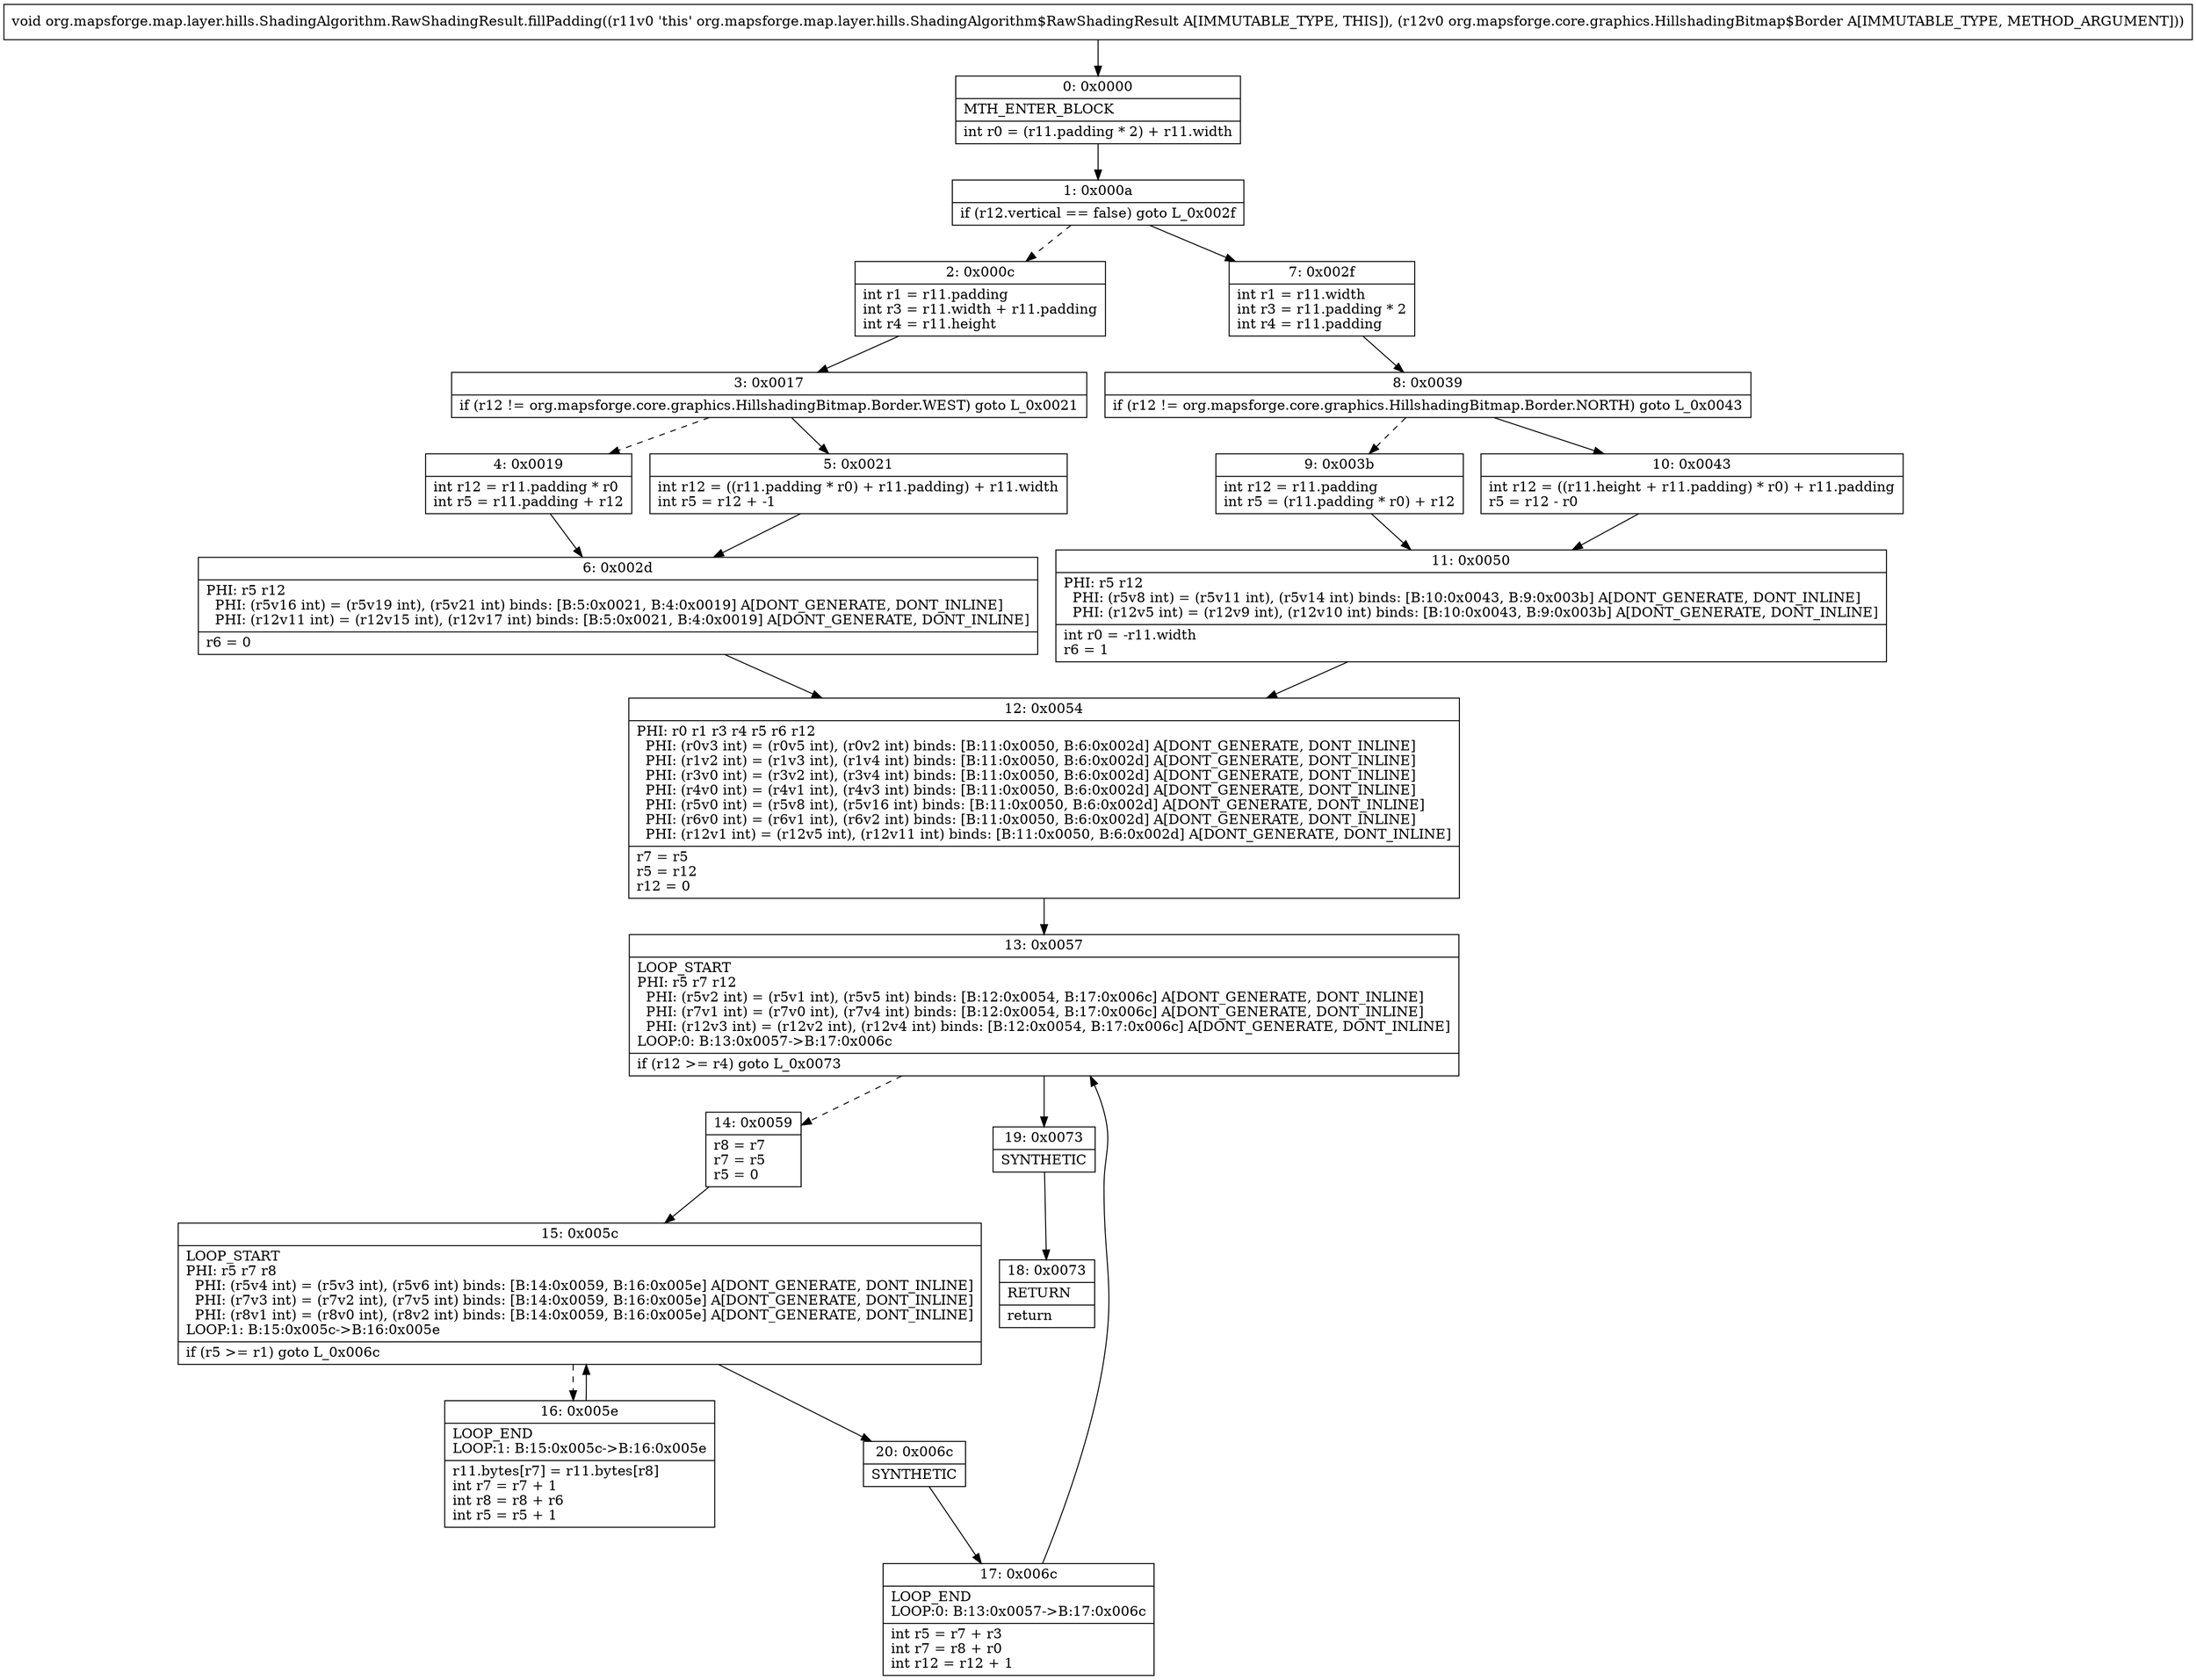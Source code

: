 digraph "CFG fororg.mapsforge.map.layer.hills.ShadingAlgorithm.RawShadingResult.fillPadding(Lorg\/mapsforge\/core\/graphics\/HillshadingBitmap$Border;)V" {
Node_0 [shape=record,label="{0\:\ 0x0000|MTH_ENTER_BLOCK\l|int r0 = (r11.padding * 2) + r11.width\l}"];
Node_1 [shape=record,label="{1\:\ 0x000a|if (r12.vertical == false) goto L_0x002f\l}"];
Node_2 [shape=record,label="{2\:\ 0x000c|int r1 = r11.padding\lint r3 = r11.width + r11.padding\lint r4 = r11.height\l}"];
Node_3 [shape=record,label="{3\:\ 0x0017|if (r12 != org.mapsforge.core.graphics.HillshadingBitmap.Border.WEST) goto L_0x0021\l}"];
Node_4 [shape=record,label="{4\:\ 0x0019|int r12 = r11.padding * r0\lint r5 = r11.padding + r12\l}"];
Node_5 [shape=record,label="{5\:\ 0x0021|int r12 = ((r11.padding * r0) + r11.padding) + r11.width\lint r5 = r12 + \-1\l}"];
Node_6 [shape=record,label="{6\:\ 0x002d|PHI: r5 r12 \l  PHI: (r5v16 int) = (r5v19 int), (r5v21 int) binds: [B:5:0x0021, B:4:0x0019] A[DONT_GENERATE, DONT_INLINE]\l  PHI: (r12v11 int) = (r12v15 int), (r12v17 int) binds: [B:5:0x0021, B:4:0x0019] A[DONT_GENERATE, DONT_INLINE]\l|r6 = 0\l}"];
Node_7 [shape=record,label="{7\:\ 0x002f|int r1 = r11.width\lint r3 = r11.padding * 2\lint r4 = r11.padding\l}"];
Node_8 [shape=record,label="{8\:\ 0x0039|if (r12 != org.mapsforge.core.graphics.HillshadingBitmap.Border.NORTH) goto L_0x0043\l}"];
Node_9 [shape=record,label="{9\:\ 0x003b|int r12 = r11.padding\lint r5 = (r11.padding * r0) + r12\l}"];
Node_10 [shape=record,label="{10\:\ 0x0043|int r12 = ((r11.height + r11.padding) * r0) + r11.padding\lr5 = r12 \- r0\l}"];
Node_11 [shape=record,label="{11\:\ 0x0050|PHI: r5 r12 \l  PHI: (r5v8 int) = (r5v11 int), (r5v14 int) binds: [B:10:0x0043, B:9:0x003b] A[DONT_GENERATE, DONT_INLINE]\l  PHI: (r12v5 int) = (r12v9 int), (r12v10 int) binds: [B:10:0x0043, B:9:0x003b] A[DONT_GENERATE, DONT_INLINE]\l|int r0 = \-r11.width\lr6 = 1\l}"];
Node_12 [shape=record,label="{12\:\ 0x0054|PHI: r0 r1 r3 r4 r5 r6 r12 \l  PHI: (r0v3 int) = (r0v5 int), (r0v2 int) binds: [B:11:0x0050, B:6:0x002d] A[DONT_GENERATE, DONT_INLINE]\l  PHI: (r1v2 int) = (r1v3 int), (r1v4 int) binds: [B:11:0x0050, B:6:0x002d] A[DONT_GENERATE, DONT_INLINE]\l  PHI: (r3v0 int) = (r3v2 int), (r3v4 int) binds: [B:11:0x0050, B:6:0x002d] A[DONT_GENERATE, DONT_INLINE]\l  PHI: (r4v0 int) = (r4v1 int), (r4v3 int) binds: [B:11:0x0050, B:6:0x002d] A[DONT_GENERATE, DONT_INLINE]\l  PHI: (r5v0 int) = (r5v8 int), (r5v16 int) binds: [B:11:0x0050, B:6:0x002d] A[DONT_GENERATE, DONT_INLINE]\l  PHI: (r6v0 int) = (r6v1 int), (r6v2 int) binds: [B:11:0x0050, B:6:0x002d] A[DONT_GENERATE, DONT_INLINE]\l  PHI: (r12v1 int) = (r12v5 int), (r12v11 int) binds: [B:11:0x0050, B:6:0x002d] A[DONT_GENERATE, DONT_INLINE]\l|r7 = r5\lr5 = r12\lr12 = 0\l}"];
Node_13 [shape=record,label="{13\:\ 0x0057|LOOP_START\lPHI: r5 r7 r12 \l  PHI: (r5v2 int) = (r5v1 int), (r5v5 int) binds: [B:12:0x0054, B:17:0x006c] A[DONT_GENERATE, DONT_INLINE]\l  PHI: (r7v1 int) = (r7v0 int), (r7v4 int) binds: [B:12:0x0054, B:17:0x006c] A[DONT_GENERATE, DONT_INLINE]\l  PHI: (r12v3 int) = (r12v2 int), (r12v4 int) binds: [B:12:0x0054, B:17:0x006c] A[DONT_GENERATE, DONT_INLINE]\lLOOP:0: B:13:0x0057\-\>B:17:0x006c\l|if (r12 \>= r4) goto L_0x0073\l}"];
Node_14 [shape=record,label="{14\:\ 0x0059|r8 = r7\lr7 = r5\lr5 = 0\l}"];
Node_15 [shape=record,label="{15\:\ 0x005c|LOOP_START\lPHI: r5 r7 r8 \l  PHI: (r5v4 int) = (r5v3 int), (r5v6 int) binds: [B:14:0x0059, B:16:0x005e] A[DONT_GENERATE, DONT_INLINE]\l  PHI: (r7v3 int) = (r7v2 int), (r7v5 int) binds: [B:14:0x0059, B:16:0x005e] A[DONT_GENERATE, DONT_INLINE]\l  PHI: (r8v1 int) = (r8v0 int), (r8v2 int) binds: [B:14:0x0059, B:16:0x005e] A[DONT_GENERATE, DONT_INLINE]\lLOOP:1: B:15:0x005c\-\>B:16:0x005e\l|if (r5 \>= r1) goto L_0x006c\l}"];
Node_16 [shape=record,label="{16\:\ 0x005e|LOOP_END\lLOOP:1: B:15:0x005c\-\>B:16:0x005e\l|r11.bytes[r7] = r11.bytes[r8]\lint r7 = r7 + 1\lint r8 = r8 + r6\lint r5 = r5 + 1\l}"];
Node_17 [shape=record,label="{17\:\ 0x006c|LOOP_END\lLOOP:0: B:13:0x0057\-\>B:17:0x006c\l|int r5 = r7 + r3\lint r7 = r8 + r0\lint r12 = r12 + 1\l}"];
Node_18 [shape=record,label="{18\:\ 0x0073|RETURN\l|return\l}"];
Node_19 [shape=record,label="{19\:\ 0x0073|SYNTHETIC\l}"];
Node_20 [shape=record,label="{20\:\ 0x006c|SYNTHETIC\l}"];
MethodNode[shape=record,label="{void org.mapsforge.map.layer.hills.ShadingAlgorithm.RawShadingResult.fillPadding((r11v0 'this' org.mapsforge.map.layer.hills.ShadingAlgorithm$RawShadingResult A[IMMUTABLE_TYPE, THIS]), (r12v0 org.mapsforge.core.graphics.HillshadingBitmap$Border A[IMMUTABLE_TYPE, METHOD_ARGUMENT])) }"];
MethodNode -> Node_0;
Node_0 -> Node_1;
Node_1 -> Node_2[style=dashed];
Node_1 -> Node_7;
Node_2 -> Node_3;
Node_3 -> Node_4[style=dashed];
Node_3 -> Node_5;
Node_4 -> Node_6;
Node_5 -> Node_6;
Node_6 -> Node_12;
Node_7 -> Node_8;
Node_8 -> Node_9[style=dashed];
Node_8 -> Node_10;
Node_9 -> Node_11;
Node_10 -> Node_11;
Node_11 -> Node_12;
Node_12 -> Node_13;
Node_13 -> Node_14[style=dashed];
Node_13 -> Node_19;
Node_14 -> Node_15;
Node_15 -> Node_16[style=dashed];
Node_15 -> Node_20;
Node_16 -> Node_15;
Node_17 -> Node_13;
Node_19 -> Node_18;
Node_20 -> Node_17;
}

